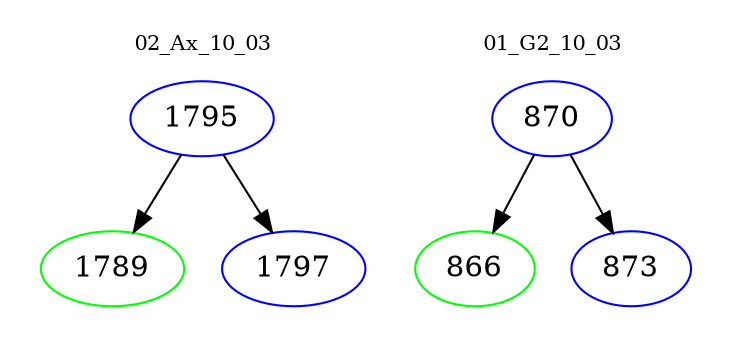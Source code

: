 digraph{
subgraph cluster_0 {
color = white
label = "02_Ax_10_03";
fontsize=10;
T0_1795 [label="1795", color="blue"]
T0_1795 -> T0_1789 [color="black"]
T0_1789 [label="1789", color="green"]
T0_1795 -> T0_1797 [color="black"]
T0_1797 [label="1797", color="blue"]
}
subgraph cluster_1 {
color = white
label = "01_G2_10_03";
fontsize=10;
T1_870 [label="870", color="blue"]
T1_870 -> T1_866 [color="black"]
T1_866 [label="866", color="green"]
T1_870 -> T1_873 [color="black"]
T1_873 [label="873", color="blue"]
}
}
